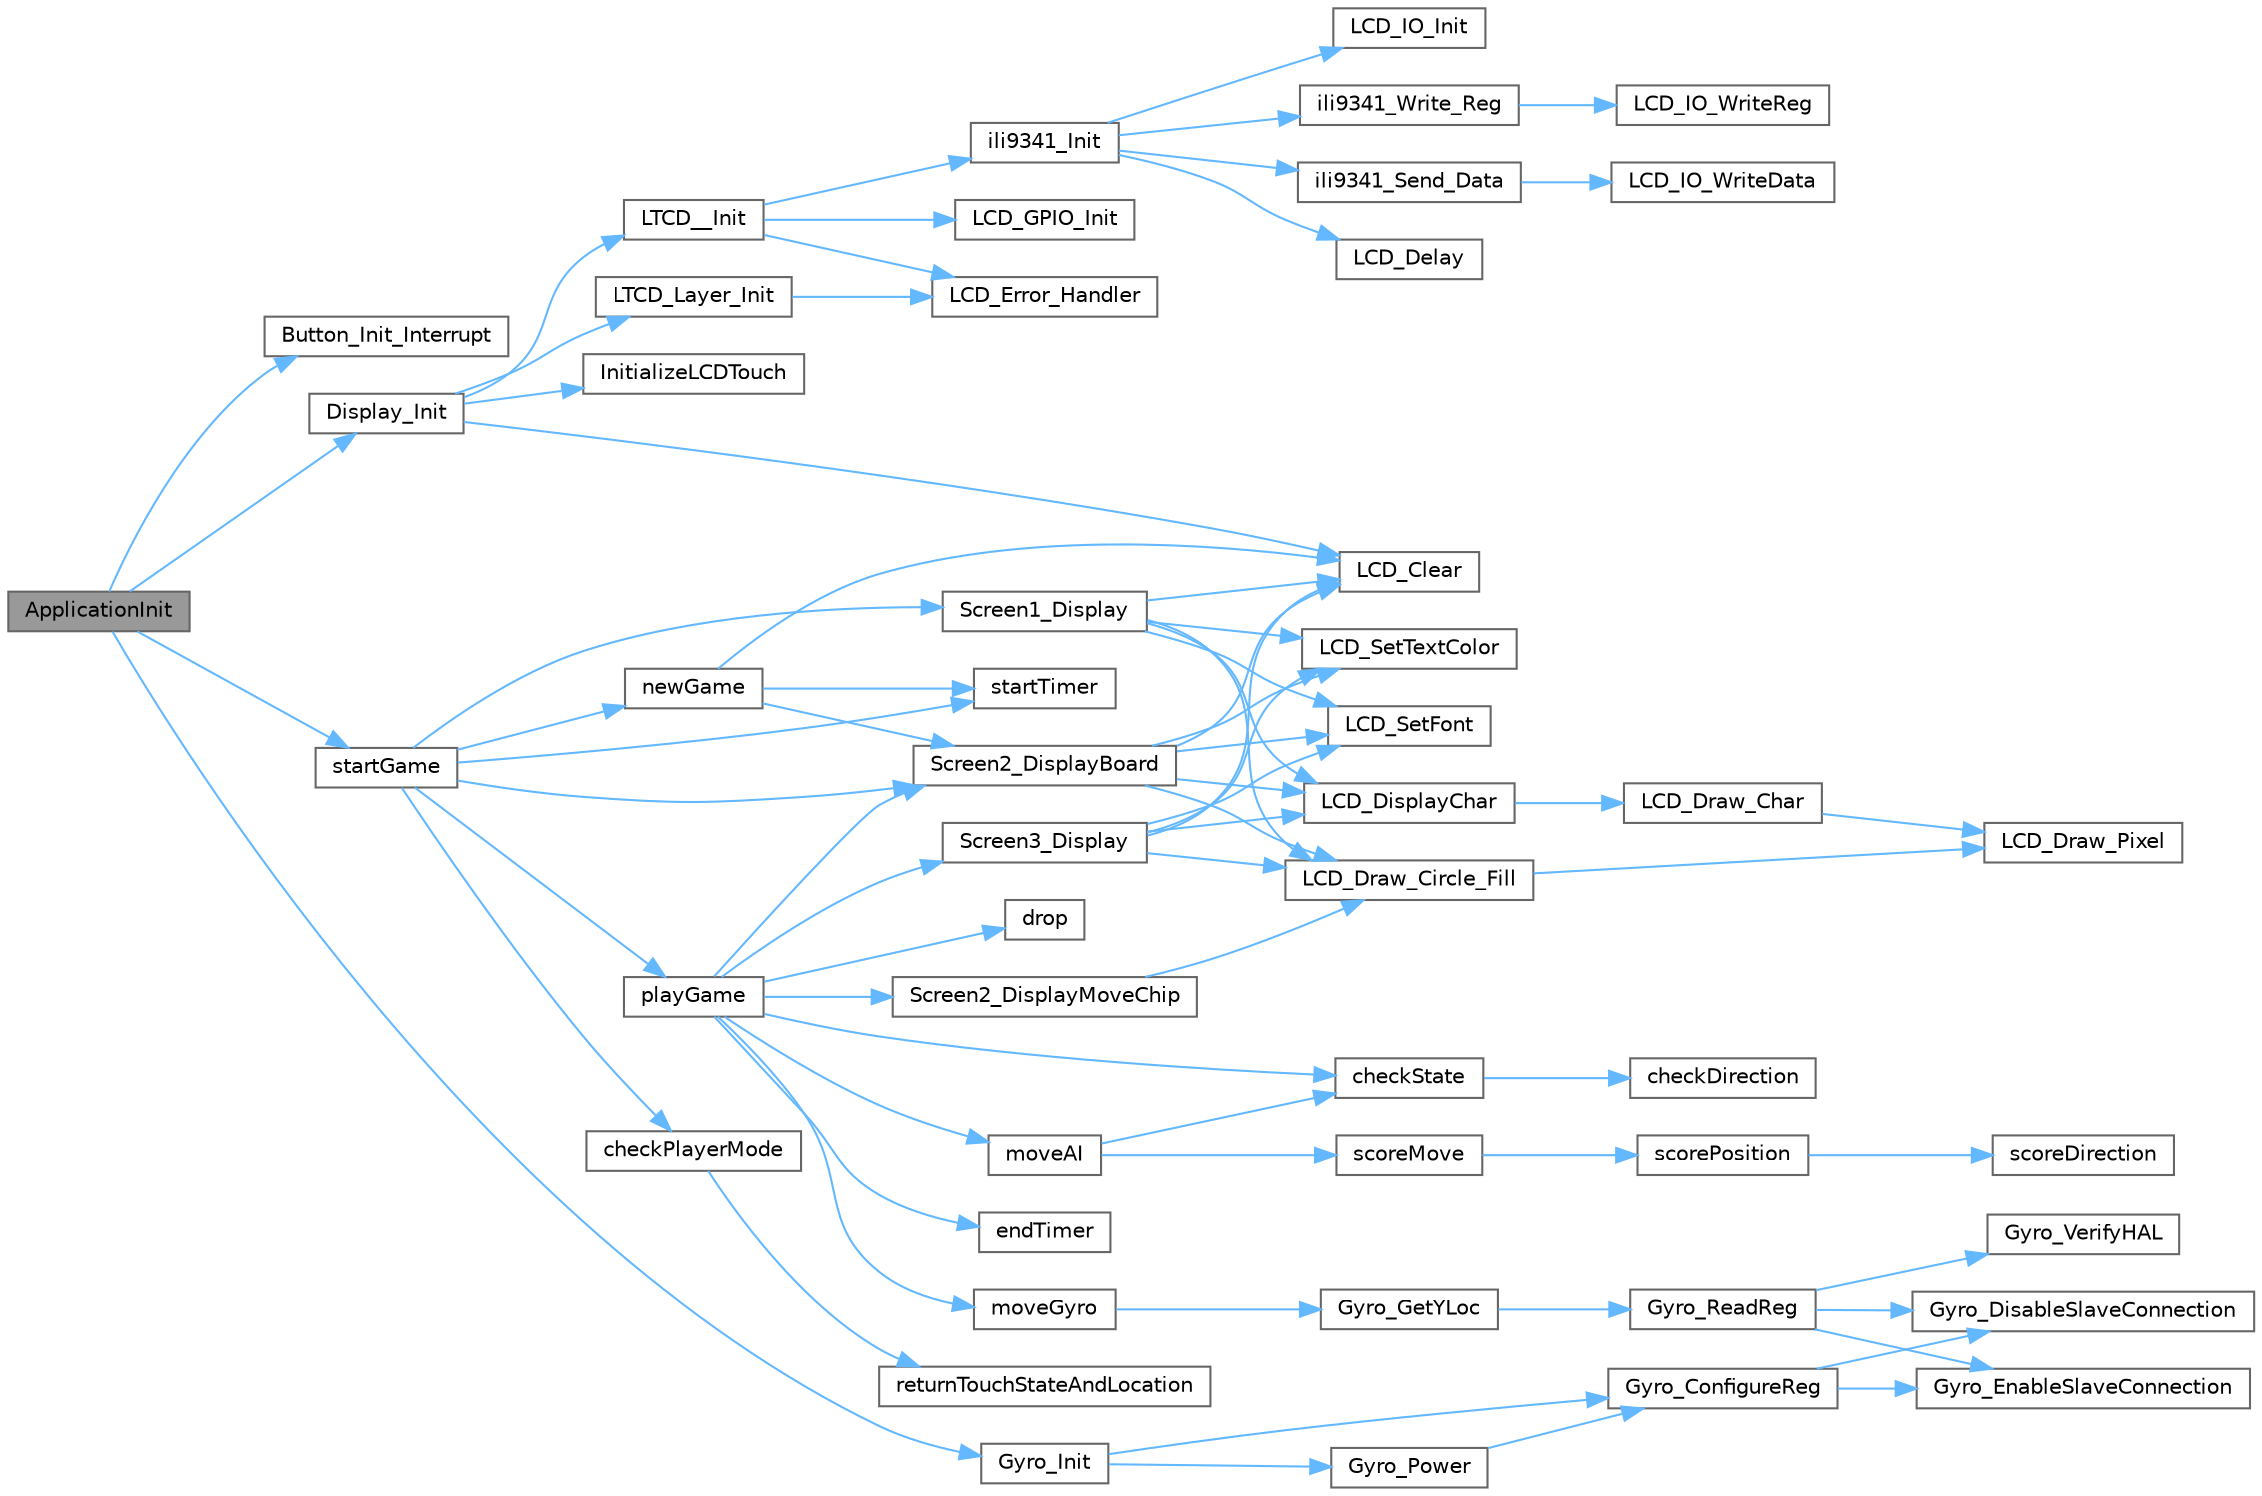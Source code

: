 digraph "ApplicationInit"
{
 // LATEX_PDF_SIZE
  bgcolor="transparent";
  edge [fontname=Helvetica,fontsize=10,labelfontname=Helvetica,labelfontsize=10];
  node [fontname=Helvetica,fontsize=10,shape=box,height=0.2,width=0.4];
  rankdir="LR";
  Node1 [id="Node000001",label="ApplicationInit",height=0.2,width=0.4,color="gray40", fillcolor="grey60", style="filled", fontcolor="black",tooltip=" "];
  Node1 -> Node2 [id="edge1_Node000001_Node000002",color="steelblue1",style="solid",tooltip=" "];
  Node2 [id="Node000002",label="Button_Init_Interrupt",height=0.2,width=0.4,color="grey40", fillcolor="white", style="filled",URL="$_button___driver_8c.html#a6d771ea3dbd150354bd3a7d20676964d",tooltip="initializes the button with interrupt functionality"];
  Node1 -> Node3 [id="edge2_Node000001_Node000003",color="steelblue1",style="solid",tooltip=" "];
  Node3 [id="Node000003",label="Display_Init",height=0.2,width=0.4,color="grey40", fillcolor="white", style="filled",URL="$_display_8c.html#a50241dacc3833df7ae8c7a4740b3b9f7",tooltip="initializes the display and touch functionality"];
  Node3 -> Node4 [id="edge3_Node000003_Node000004",color="steelblue1",style="solid",tooltip=" "];
  Node4 [id="Node000004",label="InitializeLCDTouch",height=0.2,width=0.4,color="grey40", fillcolor="white", style="filled",URL="$_l_c_d___driver_8h.html#a1bcbc006436d0a2a866374a163f0328c",tooltip=" "];
  Node3 -> Node5 [id="edge4_Node000003_Node000005",color="steelblue1",style="solid",tooltip=" "];
  Node5 [id="Node000005",label="LCD_Clear",height=0.2,width=0.4,color="grey40", fillcolor="white", style="filled",URL="$_l_c_d___driver_8c.html#a3adb96f62a9531f7c1e5d05f74c13aad",tooltip=" "];
  Node3 -> Node6 [id="edge5_Node000003_Node000006",color="steelblue1",style="solid",tooltip=" "];
  Node6 [id="Node000006",label="LTCD__Init",height=0.2,width=0.4,color="grey40", fillcolor="white", style="filled",URL="$_l_c_d___driver_8c.html#a2d22c501c8fe2206b5bef8e6c4d4778c",tooltip=" "];
  Node6 -> Node7 [id="edge6_Node000006_Node000007",color="steelblue1",style="solid",tooltip=" "];
  Node7 [id="Node000007",label="ili9341_Init",height=0.2,width=0.4,color="grey40", fillcolor="white", style="filled",URL="$group___i_l_i9341___exported___functions.html#ga9f53af6ab5b6427655c61ef71fa4a442",tooltip="Power on the LCD."];
  Node7 -> Node8 [id="edge7_Node000007_Node000008",color="steelblue1",style="solid",tooltip=" "];
  Node8 [id="Node000008",label="ili9341_Send_Data",height=0.2,width=0.4,color="grey40", fillcolor="white", style="filled",URL="$group___i_l_i9341___exported___functions.html#ga2ab32c85fa63d2acadeffc52a494f168",tooltip="Writes data to the selected LCD register."];
  Node8 -> Node9 [id="edge8_Node000008_Node000009",color="steelblue1",style="solid",tooltip=" "];
  Node9 [id="Node000009",label="LCD_IO_WriteData",height=0.2,width=0.4,color="grey40", fillcolor="white", style="filled",URL="$group___i_l_i9341___exported___functions.html#gaae6ab499c7ca32f026708cbfb5153c97",tooltip="Writes register value."];
  Node7 -> Node10 [id="edge9_Node000007_Node000010",color="steelblue1",style="solid",tooltip=" "];
  Node10 [id="Node000010",label="ili9341_Write_Reg",height=0.2,width=0.4,color="grey40", fillcolor="white", style="filled",URL="$group___i_l_i9341___exported___functions.html#ga4adb2f8560c2addc44f415420f56d783",tooltip="Writes to the selected LCD register."];
  Node10 -> Node11 [id="edge10_Node000010_Node000011",color="steelblue1",style="solid",tooltip=" "];
  Node11 [id="Node000011",label="LCD_IO_WriteReg",height=0.2,width=0.4,color="grey40", fillcolor="white", style="filled",URL="$group___i_l_i9341___exported___functions.html#ga435f47c3f7c327325ea17f71fae7cebc",tooltip="Writes register address."];
  Node7 -> Node12 [id="edge11_Node000007_Node000012",color="steelblue1",style="solid",tooltip=" "];
  Node12 [id="Node000012",label="LCD_Delay",height=0.2,width=0.4,color="grey40", fillcolor="white", style="filled",URL="$group___i_l_i9341___exported___functions.html#ga0b45e37ff42910b44d218393ed479e12",tooltip="Wait for loop in ms."];
  Node7 -> Node13 [id="edge12_Node000007_Node000013",color="steelblue1",style="solid",tooltip=" "];
  Node13 [id="Node000013",label="LCD_IO_Init",height=0.2,width=0.4,color="grey40", fillcolor="white", style="filled",URL="$group___i_l_i9341___exported___functions.html#gaccf0a45e037a886f9b1a849bedd63735",tooltip="Configures the LCD_SPI interface."];
  Node6 -> Node14 [id="edge13_Node000006_Node000014",color="steelblue1",style="solid",tooltip=" "];
  Node14 [id="Node000014",label="LCD_Error_Handler",height=0.2,width=0.4,color="grey40", fillcolor="white", style="filled",URL="$_l_c_d___driver_8c.html#a9d542c46c2588a88955b8546689c5e53",tooltip="This function is executed in case of error occurrence."];
  Node6 -> Node15 [id="edge14_Node000006_Node000015",color="steelblue1",style="solid",tooltip=" "];
  Node15 [id="Node000015",label="LCD_GPIO_Init",height=0.2,width=0.4,color="grey40", fillcolor="white", style="filled",URL="$_l_c_d___driver_8c.html#a6758ae1e84bda7de6a13005947e33d7f",tooltip=" "];
  Node3 -> Node16 [id="edge15_Node000003_Node000016",color="steelblue1",style="solid",tooltip=" "];
  Node16 [id="Node000016",label="LTCD_Layer_Init",height=0.2,width=0.4,color="grey40", fillcolor="white", style="filled",URL="$_l_c_d___driver_8c.html#a472bf1663586d3e1a7cf7244dc18cb19",tooltip=" "];
  Node16 -> Node14 [id="edge16_Node000016_Node000014",color="steelblue1",style="solid",tooltip=" "];
  Node1 -> Node17 [id="edge17_Node000001_Node000017",color="steelblue1",style="solid",tooltip=" "];
  Node17 [id="Node000017",label="Gyro_Init",height=0.2,width=0.4,color="grey40", fillcolor="white", style="filled",URL="$_gyro_8c.html#a43c12bfd8b1698dc230be585a8629c9a",tooltip="starts up the gyro and enables all registers for gyro Y reading"];
  Node17 -> Node18 [id="edge18_Node000017_Node000018",color="steelblue1",style="solid",tooltip=" "];
  Node18 [id="Node000018",label="Gyro_ConfigureReg",height=0.2,width=0.4,color="grey40", fillcolor="white", style="filled",URL="$_gyro_8c.html#a983563144736f319a76de4da7ac4322e",tooltip="configures given register to the data provided"];
  Node18 -> Node19 [id="edge19_Node000018_Node000019",color="steelblue1",style="solid",tooltip=" "];
  Node19 [id="Node000019",label="Gyro_DisableSlaveConnection",height=0.2,width=0.4,color="grey40", fillcolor="white", style="filled",URL="$_gyro_8c.html#ab2f8c2d55c38872d6b058cd2b1d913ae",tooltip="disables chip select to disable communication through SPI"];
  Node18 -> Node20 [id="edge20_Node000018_Node000020",color="steelblue1",style="solid",tooltip=" "];
  Node20 [id="Node000020",label="Gyro_EnableSlaveConnection",height=0.2,width=0.4,color="grey40", fillcolor="white", style="filled",URL="$_gyro_8c.html#a458aac68a5214cfaa23b08e42c8af9ec",tooltip="enables chip select to enable communication through SPI"];
  Node17 -> Node21 [id="edge21_Node000017_Node000021",color="steelblue1",style="solid",tooltip=" "];
  Node21 [id="Node000021",label="Gyro_Power",height=0.2,width=0.4,color="grey40", fillcolor="white", style="filled",URL="$_gyro_8c.html#a9cf90d1ba4a81771f99c2a913609235e",tooltip="powers on the board"];
  Node21 -> Node18 [id="edge22_Node000021_Node000018",color="steelblue1",style="solid",tooltip=" "];
  Node1 -> Node22 [id="edge23_Node000001_Node000022",color="steelblue1",style="solid",tooltip=" "];
  Node22 [id="Node000022",label="startGame",height=0.2,width=0.4,color="grey40", fillcolor="white", style="filled",URL="$_application_code_8c.html#abf5f6de04bef125dc7c4b1cda0357d3f",tooltip="starts a new game and sets scores to zero, displays screen 1 and sets player mode"];
  Node22 -> Node23 [id="edge24_Node000022_Node000023",color="steelblue1",style="solid",tooltip=" "];
  Node23 [id="Node000023",label="checkPlayerMode",height=0.2,width=0.4,color="grey40", fillcolor="white", style="filled",URL="$_application_code_8c.html#a4ddd55c50a2b49da981ce84f4edcfc70",tooltip="Checks whether its one player mode or two player mode based on touch inputs and saves to static varia..."];
  Node23 -> Node24 [id="edge25_Node000023_Node000024",color="steelblue1",style="solid",tooltip=" "];
  Node24 [id="Node000024",label="returnTouchStateAndLocation",height=0.2,width=0.4,color="grey40", fillcolor="white", style="filled",URL="$_l_c_d___driver_8h.html#a50fe6b2cf379f8f4cb6cca2ebfeec7d9",tooltip=" "];
  Node22 -> Node25 [id="edge26_Node000022_Node000025",color="steelblue1",style="solid",tooltip=" "];
  Node25 [id="Node000025",label="newGame",height=0.2,width=0.4,color="grey40", fillcolor="white", style="filled",URL="$_application_code_8c.html#a24903cba723365d50b4c662e33e91707",tooltip="Creates a new gameboard, flips the starting player, and starts the timer."];
  Node25 -> Node5 [id="edge27_Node000025_Node000005",color="steelblue1",style="solid",tooltip=" "];
  Node25 -> Node26 [id="edge28_Node000025_Node000026",color="steelblue1",style="solid",tooltip=" "];
  Node26 [id="Node000026",label="Screen2_DisplayBoard",height=0.2,width=0.4,color="grey40", fillcolor="white", style="filled",URL="$_display_8c.html#a5bc581d263574a331a20dd48e5c38773",tooltip="displays the board and connect 4 lettering while playing the game"];
  Node26 -> Node5 [id="edge29_Node000026_Node000005",color="steelblue1",style="solid",tooltip=" "];
  Node26 -> Node27 [id="edge30_Node000026_Node000027",color="steelblue1",style="solid",tooltip=" "];
  Node27 [id="Node000027",label="LCD_DisplayChar",height=0.2,width=0.4,color="grey40", fillcolor="white", style="filled",URL="$_l_c_d___driver_8c.html#aa500186c114aaea3dd6cdc11d306617e",tooltip=" "];
  Node27 -> Node28 [id="edge31_Node000027_Node000028",color="steelblue1",style="solid",tooltip=" "];
  Node28 [id="Node000028",label="LCD_Draw_Char",height=0.2,width=0.4,color="grey40", fillcolor="white", style="filled",URL="$_l_c_d___driver_8c.html#addb5f8abbda2661be669a4a51f7e544c",tooltip=" "];
  Node28 -> Node29 [id="edge32_Node000028_Node000029",color="steelblue1",style="solid",tooltip=" "];
  Node29 [id="Node000029",label="LCD_Draw_Pixel",height=0.2,width=0.4,color="grey40", fillcolor="white", style="filled",URL="$_l_c_d___driver_8c.html#a1fcee343bead66e79958b5d243fcaabb",tooltip=" "];
  Node26 -> Node30 [id="edge33_Node000026_Node000030",color="steelblue1",style="solid",tooltip=" "];
  Node30 [id="Node000030",label="LCD_Draw_Circle_Fill",height=0.2,width=0.4,color="grey40", fillcolor="white", style="filled",URL="$_l_c_d___driver_8c.html#ad100093c753ae9ae5d6a5a193dd22b36",tooltip=" "];
  Node30 -> Node29 [id="edge34_Node000030_Node000029",color="steelblue1",style="solid",tooltip=" "];
  Node26 -> Node31 [id="edge35_Node000026_Node000031",color="steelblue1",style="solid",tooltip=" "];
  Node31 [id="Node000031",label="LCD_SetFont",height=0.2,width=0.4,color="grey40", fillcolor="white", style="filled",URL="$_l_c_d___driver_8c.html#ac033ddcb70a4545090a2ca57f0be321a",tooltip=" "];
  Node26 -> Node32 [id="edge36_Node000026_Node000032",color="steelblue1",style="solid",tooltip=" "];
  Node32 [id="Node000032",label="LCD_SetTextColor",height=0.2,width=0.4,color="grey40", fillcolor="white", style="filled",URL="$_l_c_d___driver_8c.html#afb00cae53154eb62c10694a6e9122187",tooltip=" "];
  Node25 -> Node33 [id="edge37_Node000025_Node000033",color="steelblue1",style="solid",tooltip=" "];
  Node33 [id="Node000033",label="startTimer",height=0.2,width=0.4,color="grey40", fillcolor="white", style="filled",URL="$_display_8c.html#a2982c9a6534d5b81a42f6181c2f9620f",tooltip="starts the game timer"];
  Node22 -> Node34 [id="edge38_Node000022_Node000034",color="steelblue1",style="solid",tooltip=" "];
  Node34 [id="Node000034",label="playGame",height=0.2,width=0.4,color="grey40", fillcolor="white", style="filled",URL="$_application_code_8c.html#ab7c3a6586b18c40cdf49c922ba6edc5a",tooltip="loop that runs the program to play the game"];
  Node34 -> Node35 [id="edge39_Node000034_Node000035",color="steelblue1",style="solid",tooltip=" "];
  Node35 [id="Node000035",label="checkState",height=0.2,width=0.4,color="grey40", fillcolor="white", style="filled",URL="$_a_i_8c.html#ae9311ace8e11cba345ccba6ecfd1b6b6",tooltip="Checks if a game has been won given the board."];
  Node35 -> Node36 [id="edge40_Node000035_Node000036",color="steelblue1",style="solid",tooltip=" "];
  Node36 [id="Node000036",label="checkDirection",height=0.2,width=0.4,color="grey40", fillcolor="white", style="filled",URL="$_a_i_8c.html#a598eb784713eca7a81391647864b7612",tooltip="helper function for checkState that checks in directions"];
  Node34 -> Node37 [id="edge41_Node000034_Node000037",color="steelblue1",style="solid",tooltip=" "];
  Node37 [id="Node000037",label="drop",height=0.2,width=0.4,color="grey40", fillcolor="white", style="filled",URL="$_application_code_8c.html#a70b6ce664b7b4fdb33e25ad9d81873d6",tooltip="drops the chip to the lowest location for the given column in gameboard triggered by button interrupt..."];
  Node34 -> Node38 [id="edge42_Node000034_Node000038",color="steelblue1",style="solid",tooltip=" "];
  Node38 [id="Node000038",label="endTimer",height=0.2,width=0.4,color="grey40", fillcolor="white", style="filled",URL="$_display_8c.html#a25f1dec00bfa5ab6afed0de15b9a07da",tooltip="ends the game timer"];
  Node34 -> Node39 [id="edge43_Node000034_Node000039",color="steelblue1",style="solid",tooltip=" "];
  Node39 [id="Node000039",label="moveAI",height=0.2,width=0.4,color="grey40", fillcolor="white", style="filled",URL="$_a_i_8c.html#a90bb36576ea122c2869f5b3392453a02",tooltip="Moves the piece to the best position based on scores."];
  Node39 -> Node35 [id="edge44_Node000039_Node000035",color="steelblue1",style="solid",tooltip=" "];
  Node39 -> Node40 [id="edge45_Node000039_Node000040",color="steelblue1",style="solid",tooltip=" "];
  Node40 [id="Node000040",label="scoreMove",height=0.2,width=0.4,color="grey40", fillcolor="white", style="filled",URL="$_a_i_8c.html#a58dbeb0edab4f0514555efc4b1be8a97",tooltip="Calculates a score for the board by checking all positions."];
  Node40 -> Node41 [id="edge46_Node000040_Node000041",color="steelblue1",style="solid",tooltip=" "];
  Node41 [id="Node000041",label="scorePosition",height=0.2,width=0.4,color="grey40", fillcolor="white", style="filled",URL="$_a_i_8c.html#a12b4757135034ac890fe38bc5aad92f0",tooltip="Calculates a score for the position by checking in all directions."];
  Node41 -> Node42 [id="edge47_Node000041_Node000042",color="steelblue1",style="solid",tooltip=" "];
  Node42 [id="Node000042",label="scoreDirection",height=0.2,width=0.4,color="grey40", fillcolor="white", style="filled",URL="$_a_i_8c.html#a59e2c737d4b6d705e0ed11a2e9b41752",tooltip="Calculates a score of a direction /, \\, |, -."];
  Node34 -> Node43 [id="edge48_Node000034_Node000043",color="steelblue1",style="solid",tooltip=" "];
  Node43 [id="Node000043",label="moveGyro",height=0.2,width=0.4,color="grey40", fillcolor="white", style="filled",URL="$_application_code_8c.html#a0990070b581603c8bf86debcea28c20b",tooltip="move function to change the column that the chip hovers over gyro or touch controlled based on compil..."];
  Node43 -> Node44 [id="edge49_Node000043_Node000044",color="steelblue1",style="solid",tooltip=" "];
  Node44 [id="Node000044",label="Gyro_GetYLoc",height=0.2,width=0.4,color="grey40", fillcolor="white", style="filled",URL="$_gyro_8c.html#a3f23b9c98e52e23454d961ecbcaa97fd",tooltip="gets the change in y location"];
  Node44 -> Node45 [id="edge50_Node000044_Node000045",color="steelblue1",style="solid",tooltip=" "];
  Node45 [id="Node000045",label="Gyro_ReadReg",height=0.2,width=0.4,color="grey40", fillcolor="white", style="filled",URL="$_gyro_8c.html#ac40c444b1ec53a450cdce8ca8f147237",tooltip="reads a given register"];
  Node45 -> Node19 [id="edge51_Node000045_Node000019",color="steelblue1",style="solid",tooltip=" "];
  Node45 -> Node20 [id="edge52_Node000045_Node000020",color="steelblue1",style="solid",tooltip=" "];
  Node45 -> Node46 [id="edge53_Node000045_Node000046",color="steelblue1",style="solid",tooltip=" "];
  Node46 [id="Node000046",label="Gyro_VerifyHAL",height=0.2,width=0.4,color="grey40", fillcolor="white", style="filled",URL="$_gyro_8c.html#a76b0f183cf84f9c616c01b0902601e0c",tooltip="ensures HAL is still ok"];
  Node34 -> Node26 [id="edge54_Node000034_Node000026",color="steelblue1",style="solid",tooltip=" "];
  Node34 -> Node47 [id="edge55_Node000034_Node000047",color="steelblue1",style="solid",tooltip=" "];
  Node47 [id="Node000047",label="Screen2_DisplayMoveChip",height=0.2,width=0.4,color="grey40", fillcolor="white", style="filled",URL="$_display_8c.html#ad6a9f3b56b0e9f012ec296470d33fd80",tooltip="displays the moving chip at its given location"];
  Node47 -> Node30 [id="edge56_Node000047_Node000030",color="steelblue1",style="solid",tooltip=" "];
  Node34 -> Node48 [id="edge57_Node000034_Node000048",color="steelblue1",style="solid",tooltip=" "];
  Node48 [id="Node000048",label="Screen3_Display",height=0.2,width=0.4,color="grey40", fillcolor="white", style="filled",URL="$_display_8c.html#ae449fa53977e9b5a60f38a6b99c9a2fd",tooltip="displays end game screen with scores and time played"];
  Node48 -> Node5 [id="edge58_Node000048_Node000005",color="steelblue1",style="solid",tooltip=" "];
  Node48 -> Node27 [id="edge59_Node000048_Node000027",color="steelblue1",style="solid",tooltip=" "];
  Node48 -> Node30 [id="edge60_Node000048_Node000030",color="steelblue1",style="solid",tooltip=" "];
  Node48 -> Node31 [id="edge61_Node000048_Node000031",color="steelblue1",style="solid",tooltip=" "];
  Node48 -> Node32 [id="edge62_Node000048_Node000032",color="steelblue1",style="solid",tooltip=" "];
  Node22 -> Node49 [id="edge63_Node000022_Node000049",color="steelblue1",style="solid",tooltip=" "];
  Node49 [id="Node000049",label="Screen1_Display",height=0.2,width=0.4,color="grey40", fillcolor="white", style="filled",URL="$_display_8c.html#a930e0d87767d5dd317b9bb971e664394",tooltip="displays 1 or 2 player mode choice screen (startup)"];
  Node49 -> Node5 [id="edge64_Node000049_Node000005",color="steelblue1",style="solid",tooltip=" "];
  Node49 -> Node27 [id="edge65_Node000049_Node000027",color="steelblue1",style="solid",tooltip=" "];
  Node49 -> Node30 [id="edge66_Node000049_Node000030",color="steelblue1",style="solid",tooltip=" "];
  Node49 -> Node31 [id="edge67_Node000049_Node000031",color="steelblue1",style="solid",tooltip=" "];
  Node49 -> Node32 [id="edge68_Node000049_Node000032",color="steelblue1",style="solid",tooltip=" "];
  Node22 -> Node26 [id="edge69_Node000022_Node000026",color="steelblue1",style="solid",tooltip=" "];
  Node22 -> Node33 [id="edge70_Node000022_Node000033",color="steelblue1",style="solid",tooltip=" "];
}

